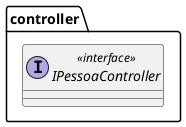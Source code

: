 @startuml trabalho_engenharia_dao

package "controller" {
    interface IPessoaController << interface >>{
        
    }

}